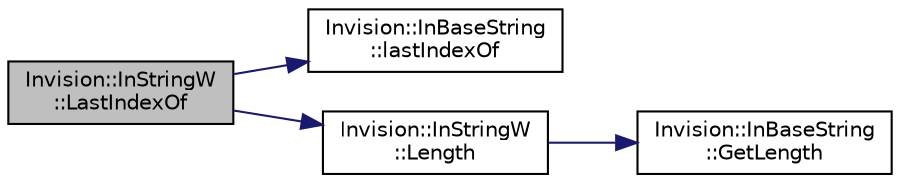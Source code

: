 digraph "Invision::InStringW::LastIndexOf"
{
 // LATEX_PDF_SIZE
  edge [fontname="Helvetica",fontsize="10",labelfontname="Helvetica",labelfontsize="10"];
  node [fontname="Helvetica",fontsize="10",shape=record];
  rankdir="LR";
  Node1 [label="Invision::InStringW\l::LastIndexOf",height=0.2,width=0.4,color="black", fillcolor="grey75", style="filled", fontcolor="black",tooltip=" "];
  Node1 -> Node2 [color="midnightblue",fontsize="10",style="solid",fontname="Helvetica"];
  Node2 [label="Invision::InBaseString\l::lastIndexOf",height=0.2,width=0.4,color="black", fillcolor="white", style="filled",URL="$class_invision_1_1_in_base_string.html#ae605a54c50f6f39cbc15a16651d10754",tooltip=" "];
  Node1 -> Node3 [color="midnightblue",fontsize="10",style="solid",fontname="Helvetica"];
  Node3 [label="Invision::InStringW\l::Length",height=0.2,width=0.4,color="black", fillcolor="white", style="filled",URL="$class_invision_1_1_in_string_w.html#aaf5d25465db0b79b6df0b4a8c56a2e2a",tooltip=" "];
  Node3 -> Node4 [color="midnightblue",fontsize="10",style="solid",fontname="Helvetica"];
  Node4 [label="Invision::InBaseString\l::GetLength",height=0.2,width=0.4,color="black", fillcolor="white", style="filled",URL="$class_invision_1_1_in_base_string.html#a0c4deefd9830058025ac8a3f93bc335c",tooltip=" "];
}
